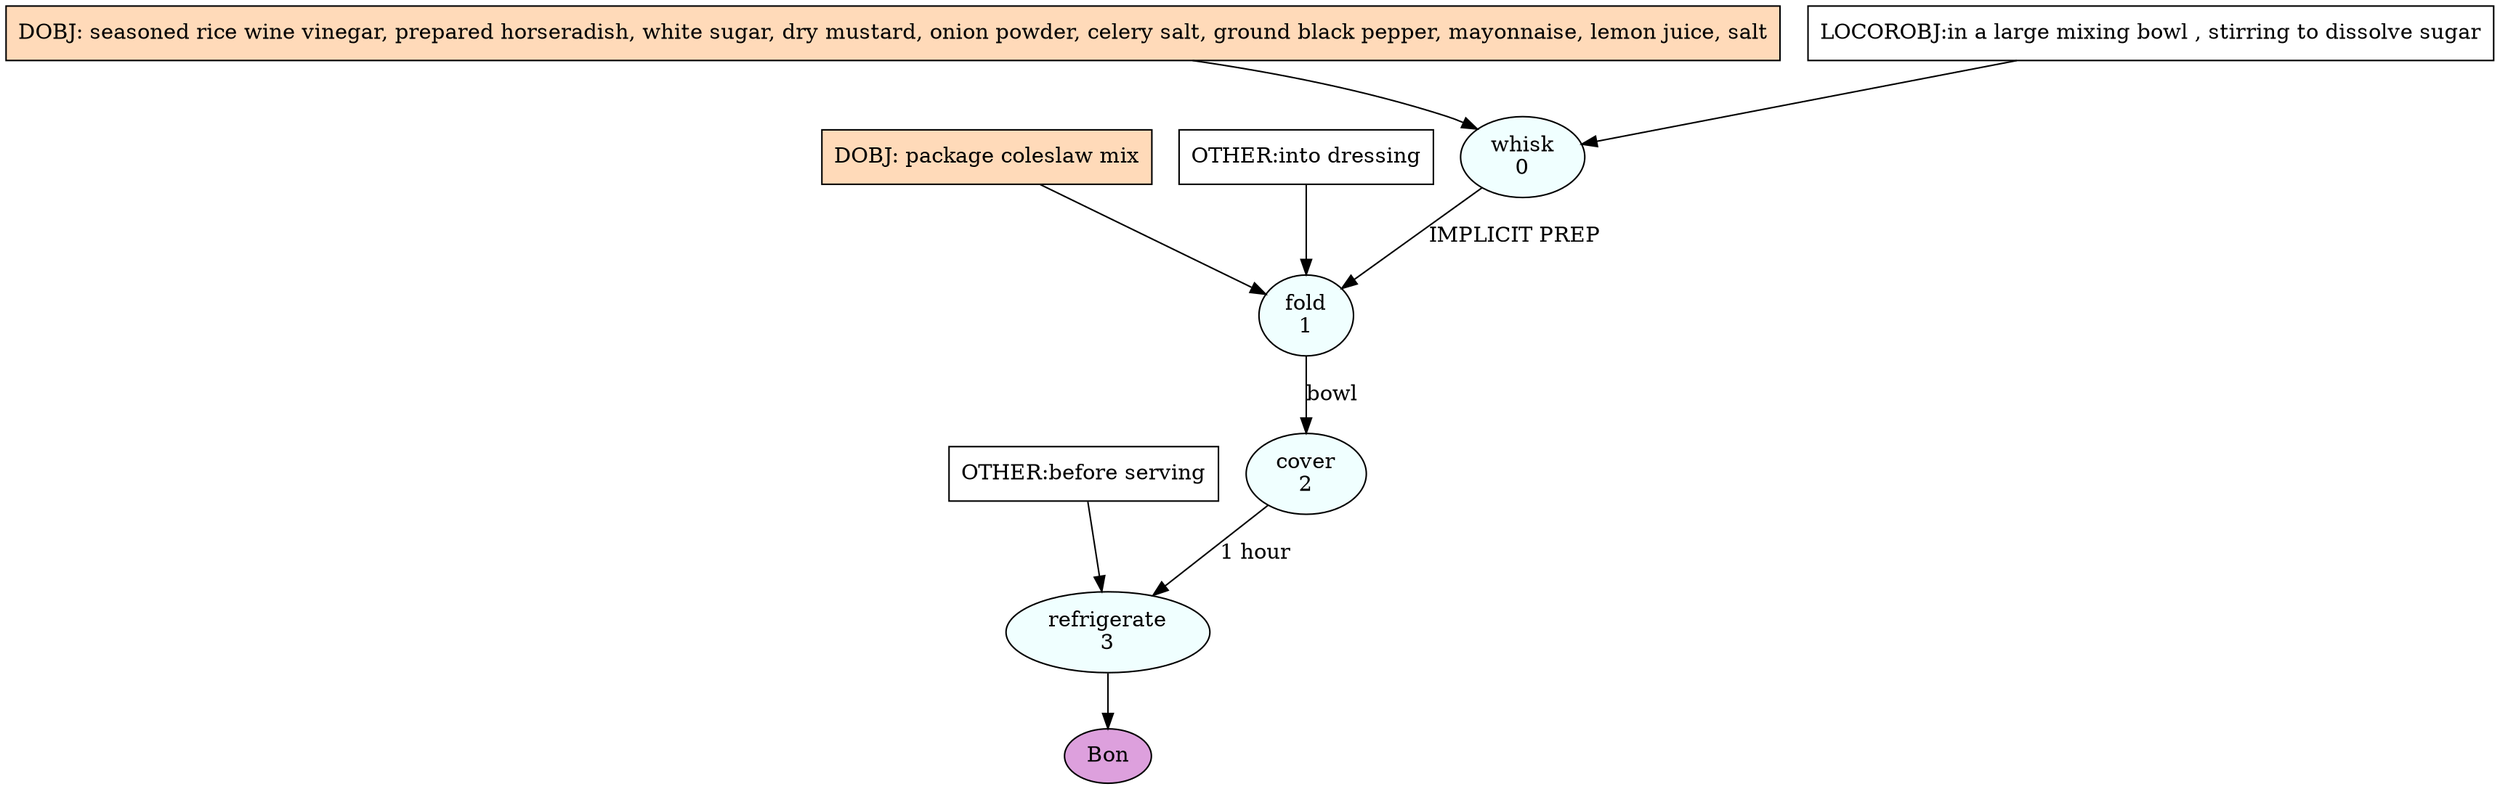 digraph recipe {
E0[label="whisk
0", shape=oval, style=filled, fillcolor=azure]
E1[label="fold
1", shape=oval, style=filled, fillcolor=azure]
E2[label="cover
2", shape=oval, style=filled, fillcolor=azure]
E3[label="refrigerate
3", shape=oval, style=filled, fillcolor=azure]
D0[label="DOBJ: seasoned rice wine vinegar, prepared horseradish, white sugar, dry mustard, onion powder, celery salt, ground black pepper, mayonnaise, lemon juice, salt", shape=box, style=filled, fillcolor=peachpuff]
D0 -> E0
P0_0[label="LOCOROBJ:in a large mixing bowl , stirring to dissolve sugar", shape=box, style=filled, fillcolor=white]
P0_0 -> E0
D1_ing[label="DOBJ: package coleslaw mix", shape=box, style=filled, fillcolor=peachpuff]
D1_ing -> E1
E0 -> E1 [label="IMPLICIT PREP"]
P1_1_0[label="OTHER:into dressing", shape=box, style=filled, fillcolor=white]
P1_1_0 -> E1
E1 -> E2 [label="bowl"]
E2 -> E3 [label="1 hour"]
P3_0_0[label="OTHER:before serving", shape=box, style=filled, fillcolor=white]
P3_0_0 -> E3
EOR[label="Bon", shape=oval, style=filled, fillcolor=plum]
E3 -> EOR
}
